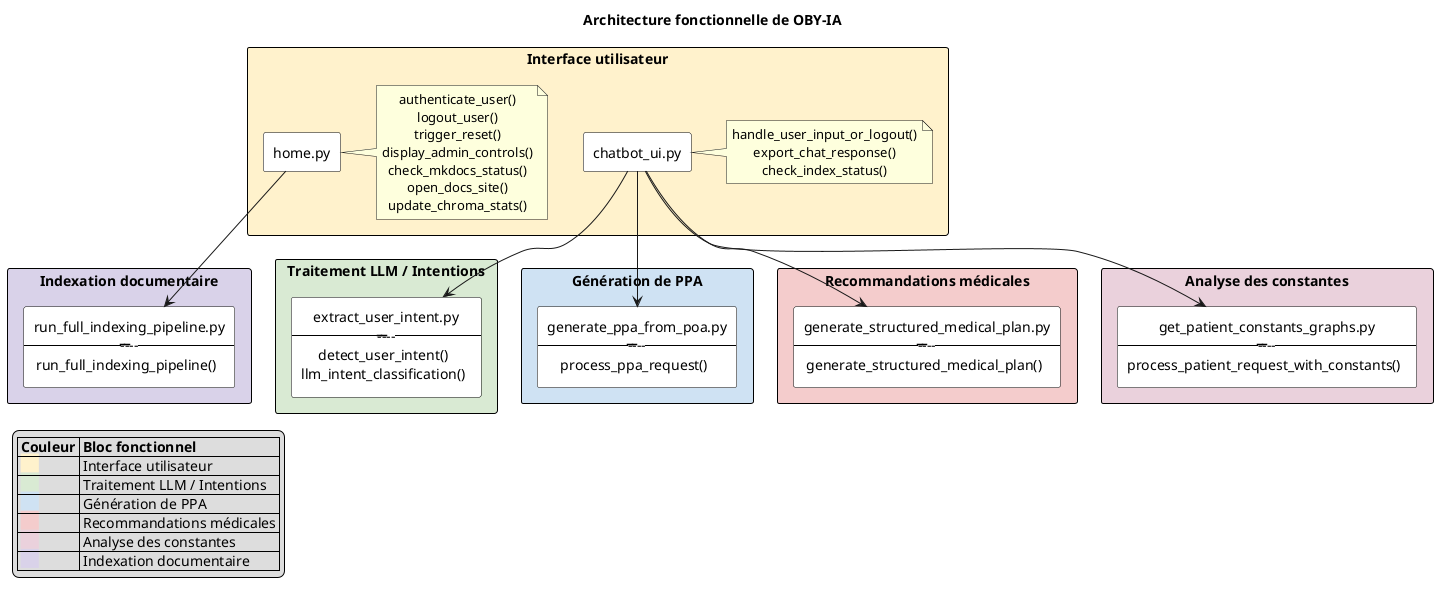 
@startuml
title Architecture fonctionnelle de OBY-IA

skinparam componentStyle rectangle
skinparam packageStyle rectangle
skinparam shadowing false
skinparam package {
  BorderColor black
  BackgroundColor white
}
skinparam rectangle {
  BackgroundColor white
  BorderColor black
}
skinparam defaultTextAlignment center

' Légende des couleurs
legend left
|= Couleur |= Bloc fonctionnel |
| <back:FFF2CC>     | Interface utilisateur |
| <back:D9EAD3>     | Traitement LLM / Intentions |
| <back:CFE2F3>     | Génération de PPA |
| <back:F4CCCC>     | Recommandations médicales |
| <back:EAD1DC>     | Analyse des constantes |
| <back:D9D2E9>     | Indexation documentaire |
endlegend

' === Interface utilisateur ===
package "Interface utilisateur" #FFF2CC {
  rectangle "home.py" as home
  note right of home
    authenticate_user()
    logout_user()
    trigger_reset()
    display_admin_controls()
    check_mkdocs_status()
    open_docs_site()
    update_chroma_stats()
  end note

  rectangle "chatbot_ui.py" as chatbot
  note right of chatbot
    handle_user_input_or_logout()
    export_chat_response()
    check_index_status()
  end note
}
' === Traitement LLM / Intentions ===
package "Traitement LLM / Intentions" #D9EAD3 {
  rectangle "extract_user_intent.py\n––––––––––––––––\ndetect_user_intent()\nllm_intent_classification()" as intent
}

' === Génération de PPA ===
package "Génération de PPA" #CFE2F3 {
  rectangle "generate_ppa_from_poa.py\n––––––––––––––––\nprocess_ppa_request()" as ppa
}

' === Recommandations médicales ===
package "Recommandations médicales" #F4CCCC {
  rectangle "generate_structured_medical_plan.py\n––––––––––––––––\ngenerate_structured_medical_plan()" as reco
}

' === Analyse des constantes ===
package "Analyse des constantes" #EAD1DC {
  rectangle "get_patient_constants_graphs.py\n––––––––––––––––\nprocess_patient_request_with_constants()" as const
}

' === Indexation documentaire ===
package "Indexation documentaire" #D9D2E9 {
  rectangle "run_full_indexing_pipeline.py\n––––––––––––––––\nrun_full_indexing_pipeline()" as indexer
}

' === Relations principales ===
chatbot --> ppa
chatbot --> reco
chatbot --> const
chatbot --> intent
home --> indexer
@enduml
